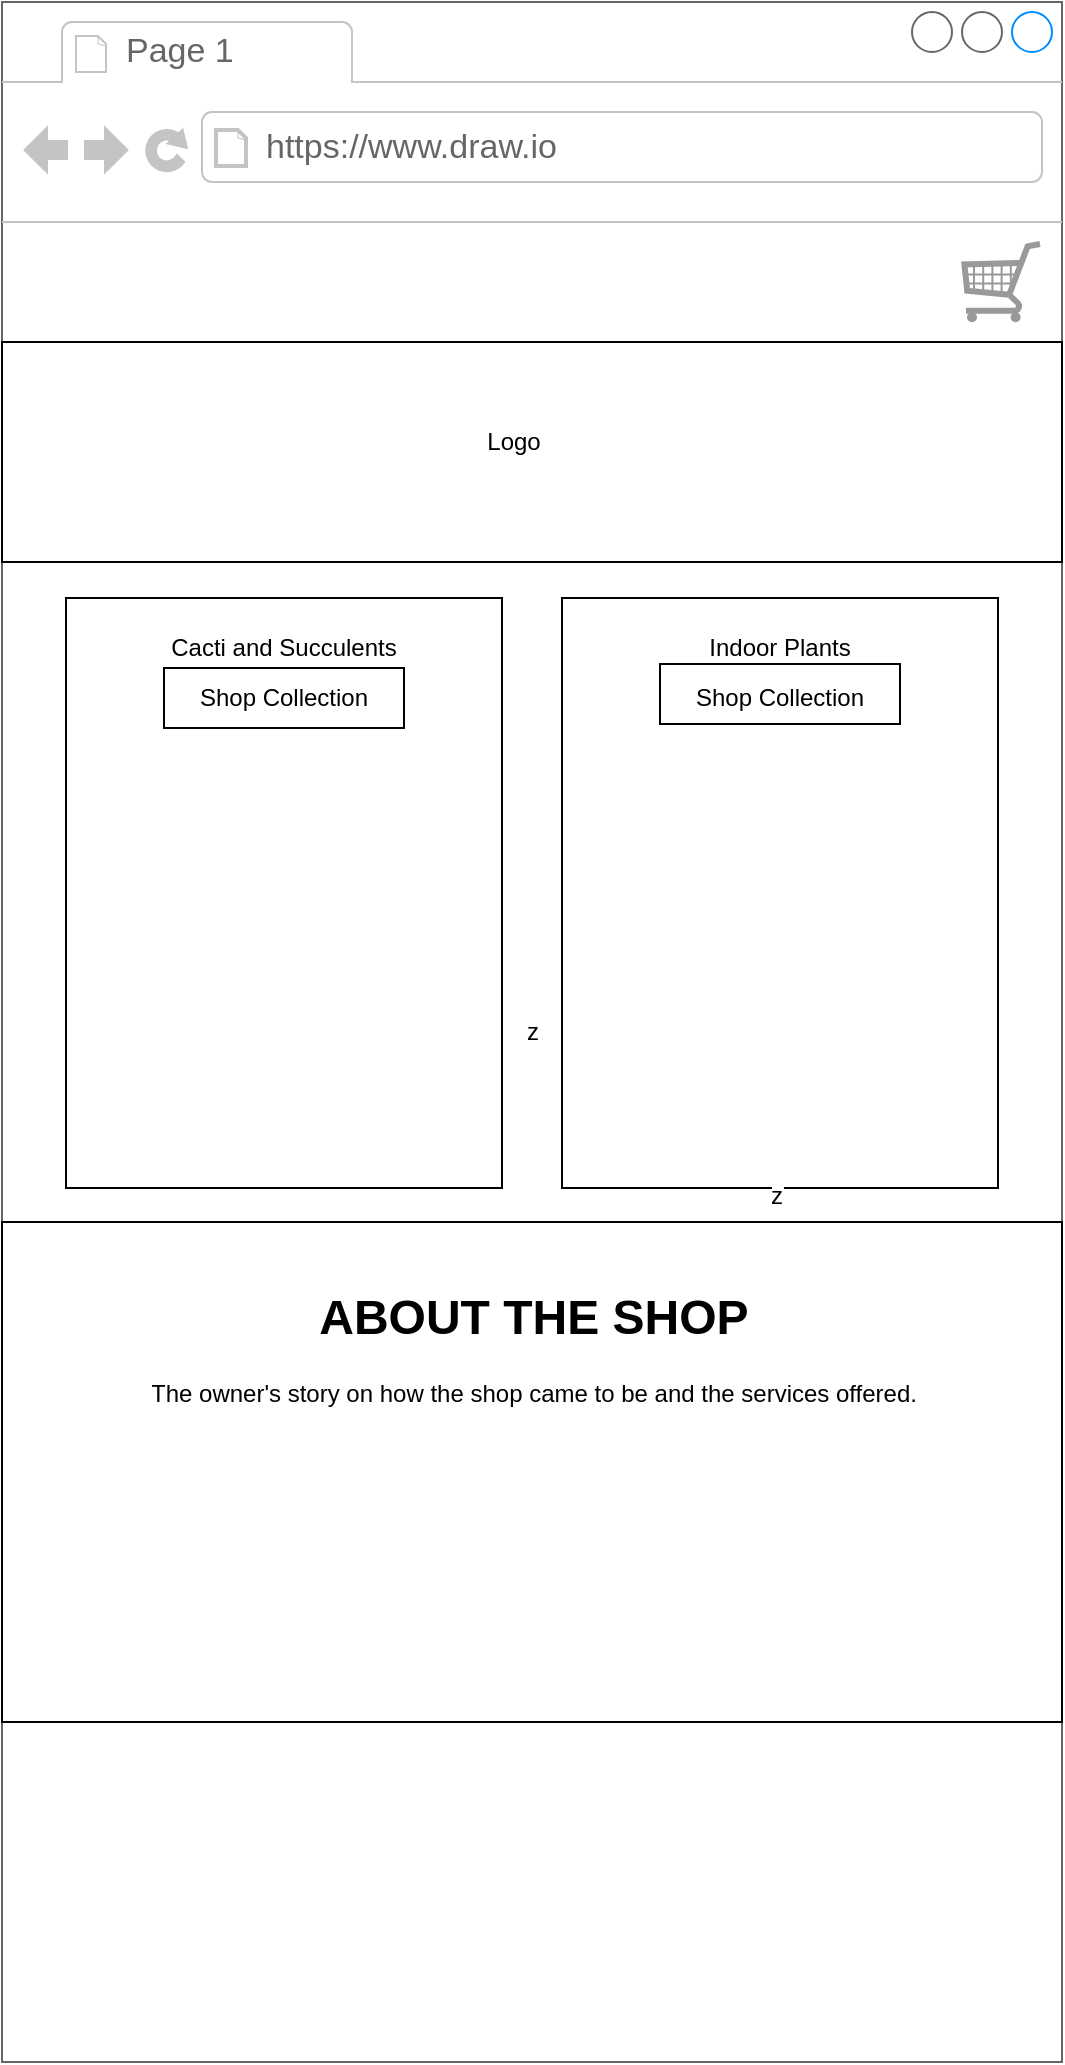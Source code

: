<mxfile version="14.2.5" type="github">
  <diagram id="4ks3DGEPLyr1VdRXDdb_" name="Page-1">
    <mxGraphModel dx="890" dy="559" grid="1" gridSize="10" guides="1" tooltips="1" connect="1" arrows="1" fold="1" page="1" pageScale="1" pageWidth="850" pageHeight="1100" math="0" shadow="0">
      <root>
        <mxCell id="0" />
        <mxCell id="1" parent="0" />
        <mxCell id="LTRvE4BRYarLr9ZSw9s9-1" value="z" style="strokeWidth=1;shadow=0;dashed=0;align=center;html=1;shape=mxgraph.mockup.containers.browserWindow;rSize=0;strokeColor=#666666;strokeColor2=#008cff;strokeColor3=#c4c4c4;mainText=,;recursiveResize=0;" vertex="1" parent="1">
          <mxGeometry x="140" y="32" width="530" height="1030" as="geometry" />
        </mxCell>
        <mxCell id="LTRvE4BRYarLr9ZSw9s9-33" value="" style="rounded=0;whiteSpace=wrap;html=1;" vertex="1" parent="LTRvE4BRYarLr9ZSw9s9-1">
          <mxGeometry x="280" y="298" width="218" height="295" as="geometry" />
        </mxCell>
        <mxCell id="LTRvE4BRYarLr9ZSw9s9-34" value="" style="rounded=0;whiteSpace=wrap;html=1;" vertex="1" parent="LTRvE4BRYarLr9ZSw9s9-1">
          <mxGeometry x="329" y="331" width="120" height="30" as="geometry" />
        </mxCell>
        <mxCell id="LTRvE4BRYarLr9ZSw9s9-25" value="" style="rounded=0;whiteSpace=wrap;html=1;" vertex="1" parent="LTRvE4BRYarLr9ZSw9s9-1">
          <mxGeometry x="32" y="298" width="218" height="295" as="geometry" />
        </mxCell>
        <mxCell id="LTRvE4BRYarLr9ZSw9s9-2" value="Page 1" style="strokeWidth=1;shadow=0;dashed=0;align=center;html=1;shape=mxgraph.mockup.containers.anchor;fontSize=17;fontColor=#666666;align=left;" vertex="1" parent="LTRvE4BRYarLr9ZSw9s9-1">
          <mxGeometry x="60" y="12" width="110" height="26" as="geometry" />
        </mxCell>
        <mxCell id="LTRvE4BRYarLr9ZSw9s9-3" value="https://www.draw.io" style="strokeWidth=1;shadow=0;dashed=0;align=center;html=1;shape=mxgraph.mockup.containers.anchor;rSize=0;fontSize=17;fontColor=#666666;align=left;" vertex="1" parent="LTRvE4BRYarLr9ZSw9s9-1">
          <mxGeometry x="130" y="60" width="250" height="26" as="geometry" />
        </mxCell>
        <mxCell id="LTRvE4BRYarLr9ZSw9s9-4" value="" style="shape=image;html=1;verticalAlign=top;verticalLabelPosition=bottom;labelBackgroundColor=#ffffff;imageAspect=0;aspect=fixed;image=https://cdn2.iconfinder.com/data/icons/4web-3/139/menu-128.png" vertex="1" parent="LTRvE4BRYarLr9ZSw9s9-1">
          <mxGeometry x="2" y="110" width="70" height="70" as="geometry" />
        </mxCell>
        <mxCell id="LTRvE4BRYarLr9ZSw9s9-5" value="" style="verticalLabelPosition=bottom;shadow=0;dashed=0;align=center;html=1;verticalAlign=top;strokeWidth=1;shape=mxgraph.mockup.misc.shoppingCart;strokeColor=#999999;" vertex="1" parent="LTRvE4BRYarLr9ZSw9s9-1">
          <mxGeometry x="480" y="120" width="40" height="40" as="geometry" />
        </mxCell>
        <mxCell id="LTRvE4BRYarLr9ZSw9s9-6" value="" style="rounded=0;whiteSpace=wrap;html=1;" vertex="1" parent="LTRvE4BRYarLr9ZSw9s9-1">
          <mxGeometry y="170" width="530" height="110" as="geometry" />
        </mxCell>
        <mxCell id="LTRvE4BRYarLr9ZSw9s9-7" value="Logo" style="text;html=1;strokeColor=none;fillColor=none;align=center;verticalAlign=middle;whiteSpace=wrap;rounded=0;" vertex="1" parent="LTRvE4BRYarLr9ZSw9s9-1">
          <mxGeometry x="236" y="210" width="40" height="20" as="geometry" />
        </mxCell>
        <mxCell id="LTRvE4BRYarLr9ZSw9s9-15" value="" style="shape=image;html=1;verticalAlign=top;verticalLabelPosition=bottom;labelBackgroundColor=#ffffff;imageAspect=0;aspect=fixed;image=https://cdn3.iconfinder.com/data/icons/social-media-2125/80/gallery-128.png" vertex="1" parent="LTRvE4BRYarLr9ZSw9s9-1">
          <mxGeometry x="30" y="361" width="222" height="222" as="geometry" />
        </mxCell>
        <mxCell id="LTRvE4BRYarLr9ZSw9s9-21" value="Cacti and Succulents" style="text;html=1;strokeColor=none;fillColor=none;align=center;verticalAlign=middle;whiteSpace=wrap;rounded=0;" vertex="1" parent="LTRvE4BRYarLr9ZSw9s9-1">
          <mxGeometry x="81" y="313" width="120" height="20" as="geometry" />
        </mxCell>
        <mxCell id="LTRvE4BRYarLr9ZSw9s9-26" value="" style="rounded=0;whiteSpace=wrap;html=1;" vertex="1" parent="LTRvE4BRYarLr9ZSw9s9-1">
          <mxGeometry x="81" y="333" width="120" height="30" as="geometry" />
        </mxCell>
        <mxCell id="LTRvE4BRYarLr9ZSw9s9-27" value="Shop Collection" style="text;html=1;strokeColor=none;fillColor=none;align=center;verticalAlign=middle;whiteSpace=wrap;rounded=0;" vertex="1" parent="LTRvE4BRYarLr9ZSw9s9-1">
          <mxGeometry x="91" y="338" width="100" height="20" as="geometry" />
        </mxCell>
        <mxCell id="LTRvE4BRYarLr9ZSw9s9-28" value="z" style="shape=image;html=1;verticalAlign=top;verticalLabelPosition=bottom;labelBackgroundColor=#ffffff;imageAspect=0;aspect=fixed;image=https://cdn3.iconfinder.com/data/icons/social-media-2125/80/gallery-128.png" vertex="1" parent="LTRvE4BRYarLr9ZSw9s9-1">
          <mxGeometry x="276" y="361" width="222" height="222" as="geometry" />
        </mxCell>
        <mxCell id="LTRvE4BRYarLr9ZSw9s9-30" value="Shop Collection" style="text;html=1;strokeColor=none;fillColor=none;align=center;verticalAlign=middle;whiteSpace=wrap;rounded=0;" vertex="1" parent="LTRvE4BRYarLr9ZSw9s9-1">
          <mxGeometry x="339" y="338" width="100" height="20" as="geometry" />
        </mxCell>
        <mxCell id="LTRvE4BRYarLr9ZSw9s9-29" value="Indoor Plants" style="text;html=1;strokeColor=none;fillColor=none;align=center;verticalAlign=middle;whiteSpace=wrap;rounded=0;" vertex="1" parent="LTRvE4BRYarLr9ZSw9s9-1">
          <mxGeometry x="329" y="313" width="120" height="20" as="geometry" />
        </mxCell>
        <mxCell id="LTRvE4BRYarLr9ZSw9s9-35" value="" style="rounded=0;whiteSpace=wrap;html=1;" vertex="1" parent="LTRvE4BRYarLr9ZSw9s9-1">
          <mxGeometry y="610" width="530" height="250" as="geometry" />
        </mxCell>
        <mxCell id="LTRvE4BRYarLr9ZSw9s9-36" value="&lt;h1&gt;ABOUT THE SHOP&lt;/h1&gt;&lt;div&gt;The owner&#39;s story on how the shop came to be and the services offered.&lt;/div&gt;" style="text;html=1;strokeColor=none;fillColor=none;spacing=5;spacingTop=-20;whiteSpace=wrap;overflow=hidden;rounded=0;align=center;" vertex="1" parent="LTRvE4BRYarLr9ZSw9s9-1">
          <mxGeometry x="32" y="638" width="468" height="122" as="geometry" />
        </mxCell>
      </root>
    </mxGraphModel>
  </diagram>
</mxfile>
